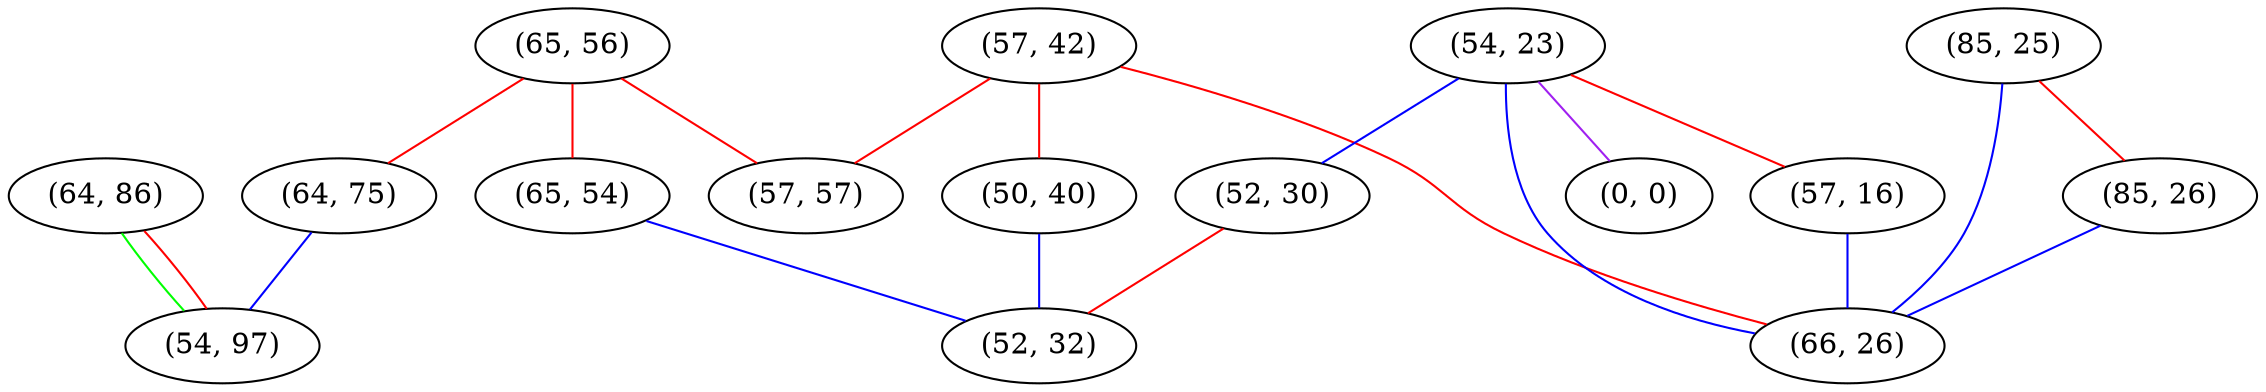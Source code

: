 graph "" {
"(57, 42)";
"(54, 23)";
"(65, 56)";
"(0, 0)";
"(65, 54)";
"(85, 25)";
"(64, 86)";
"(57, 16)";
"(57, 57)";
"(52, 30)";
"(64, 75)";
"(50, 40)";
"(54, 97)";
"(52, 32)";
"(85, 26)";
"(66, 26)";
"(57, 42)" -- "(50, 40)"  [color=red, key=0, weight=1];
"(57, 42)" -- "(57, 57)"  [color=red, key=0, weight=1];
"(57, 42)" -- "(66, 26)"  [color=red, key=0, weight=1];
"(54, 23)" -- "(57, 16)"  [color=red, key=0, weight=1];
"(54, 23)" -- "(0, 0)"  [color=purple, key=0, weight=4];
"(54, 23)" -- "(52, 30)"  [color=blue, key=0, weight=3];
"(54, 23)" -- "(66, 26)"  [color=blue, key=0, weight=3];
"(65, 56)" -- "(64, 75)"  [color=red, key=0, weight=1];
"(65, 56)" -- "(65, 54)"  [color=red, key=0, weight=1];
"(65, 56)" -- "(57, 57)"  [color=red, key=0, weight=1];
"(65, 54)" -- "(52, 32)"  [color=blue, key=0, weight=3];
"(85, 25)" -- "(85, 26)"  [color=red, key=0, weight=1];
"(85, 25)" -- "(66, 26)"  [color=blue, key=0, weight=3];
"(64, 86)" -- "(54, 97)"  [color=green, key=0, weight=2];
"(64, 86)" -- "(54, 97)"  [color=red, key=1, weight=1];
"(57, 16)" -- "(66, 26)"  [color=blue, key=0, weight=3];
"(52, 30)" -- "(52, 32)"  [color=red, key=0, weight=1];
"(64, 75)" -- "(54, 97)"  [color=blue, key=0, weight=3];
"(50, 40)" -- "(52, 32)"  [color=blue, key=0, weight=3];
"(85, 26)" -- "(66, 26)"  [color=blue, key=0, weight=3];
}
